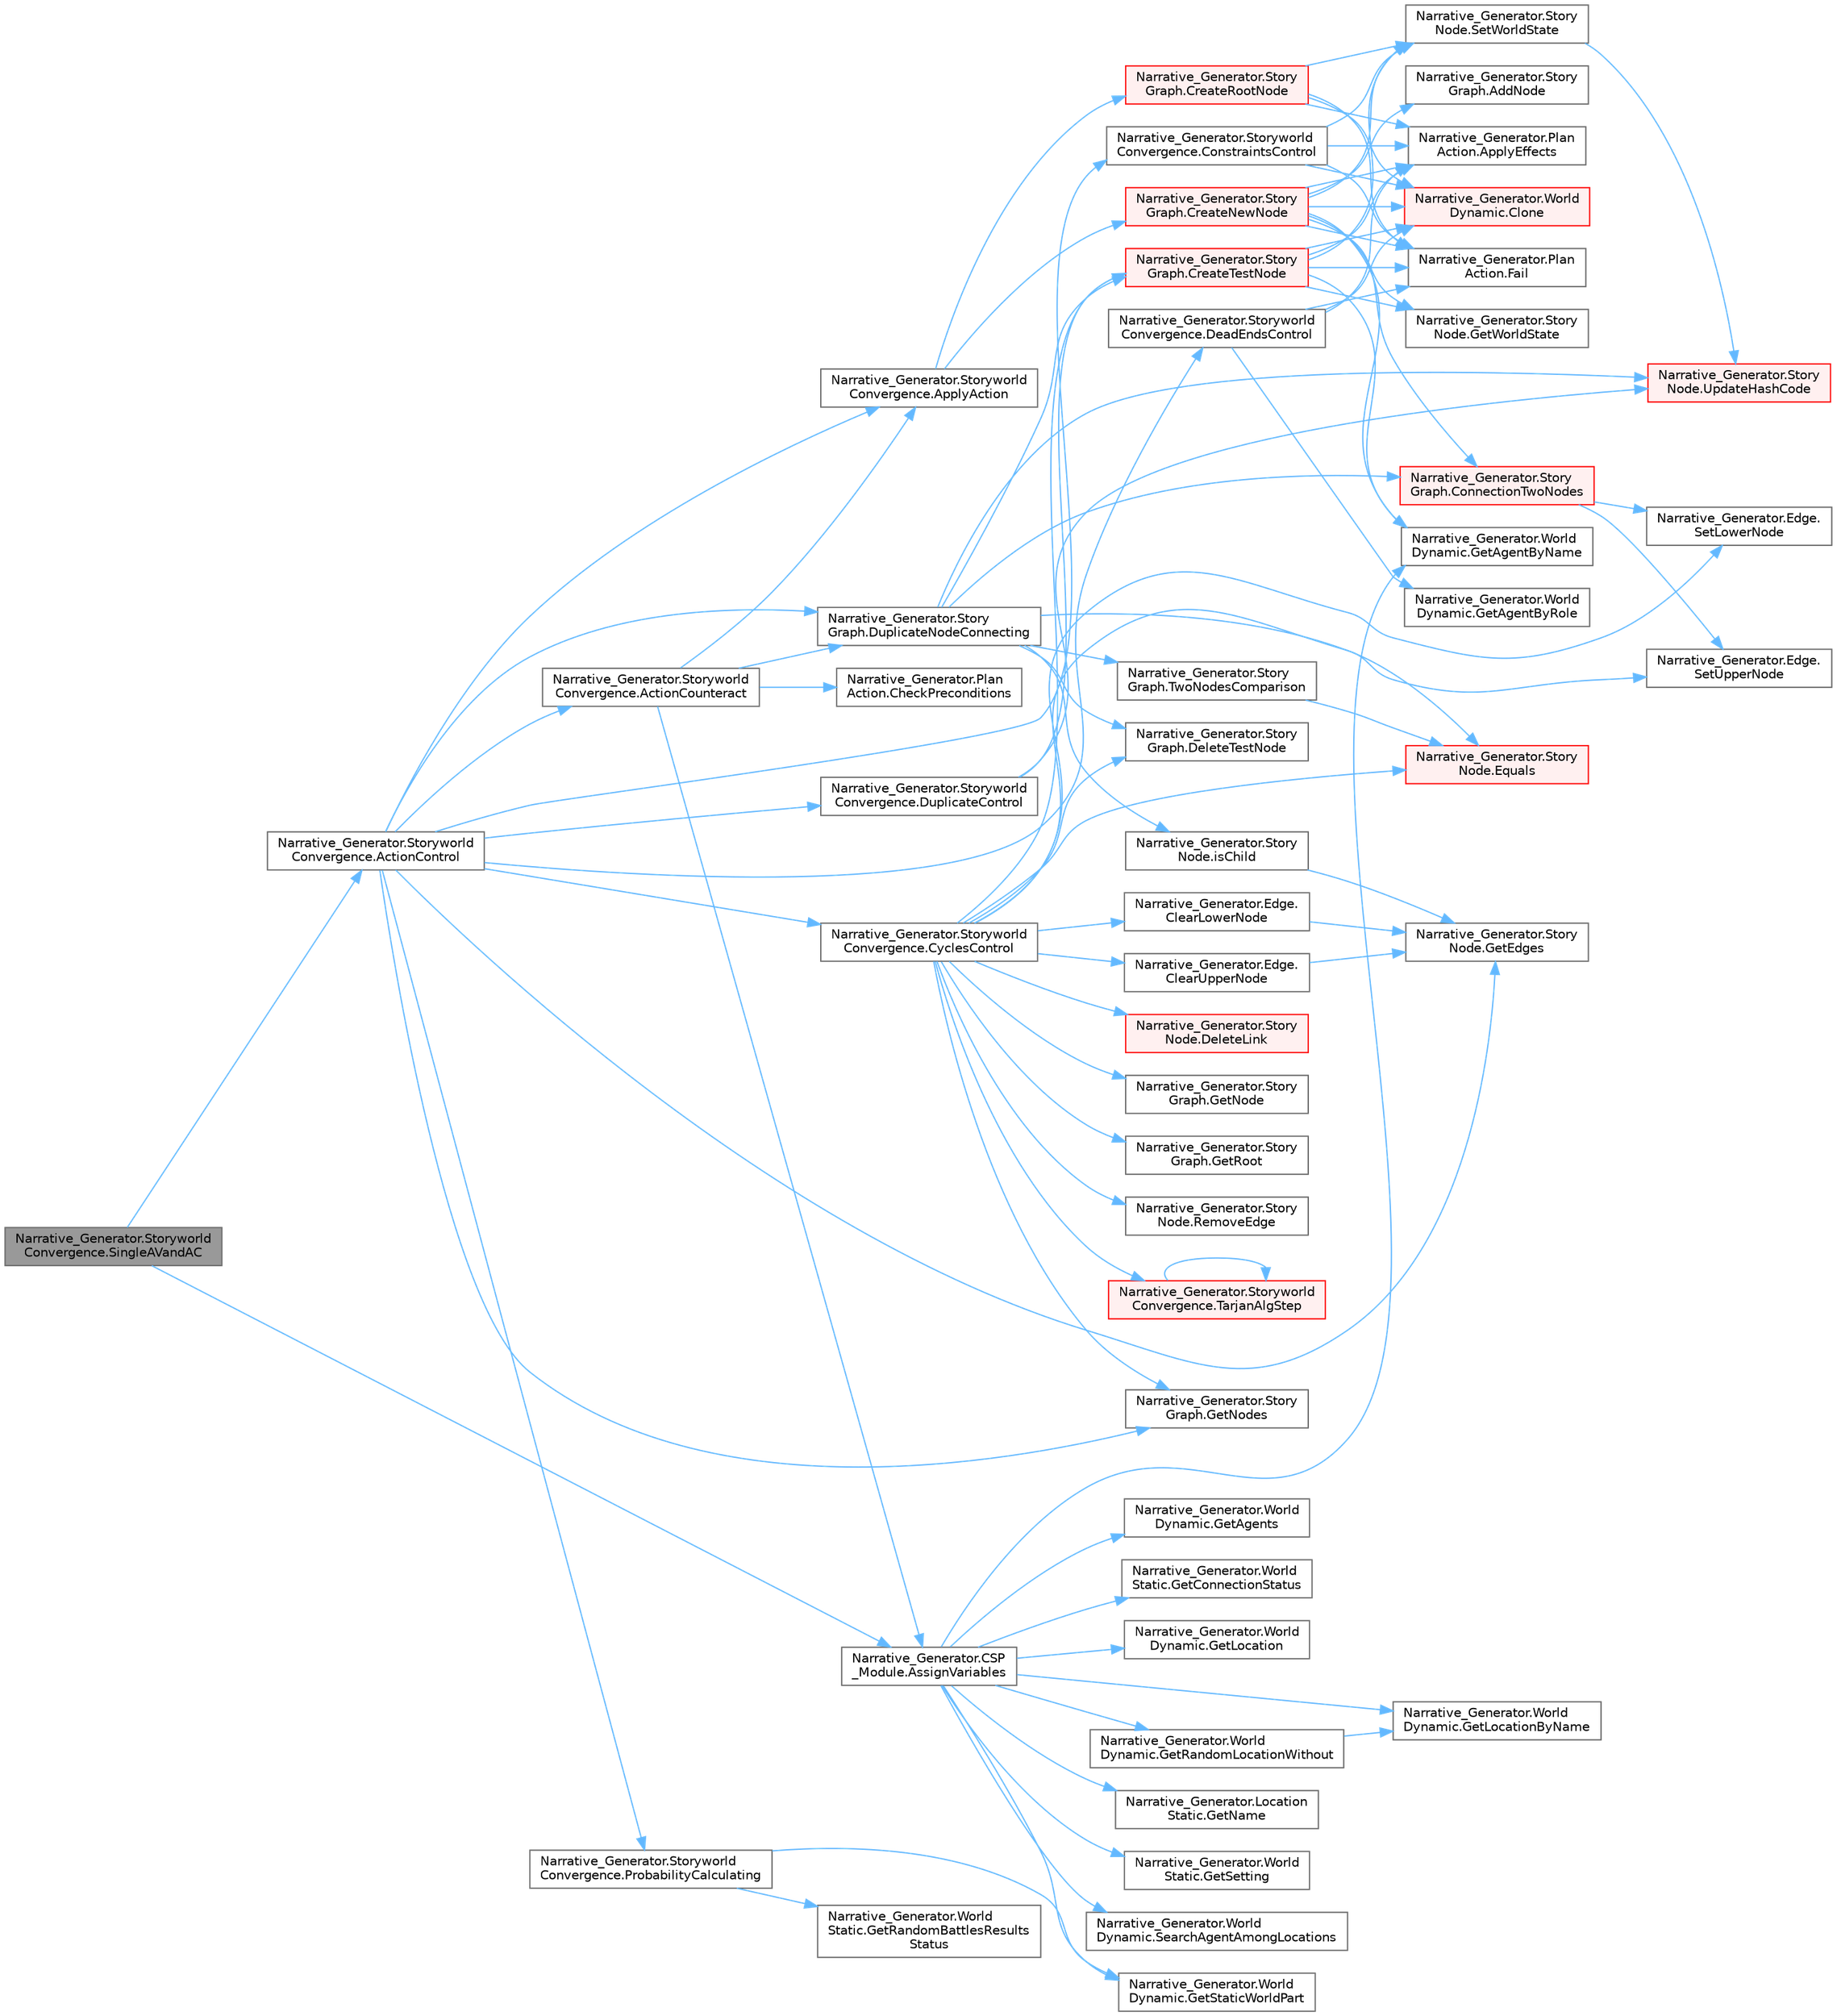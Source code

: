 digraph "Narrative_Generator.StoryworldConvergence.SingleAVandAC"
{
 // LATEX_PDF_SIZE
  bgcolor="transparent";
  edge [fontname=Helvetica,fontsize=10,labelfontname=Helvetica,labelfontsize=10];
  node [fontname=Helvetica,fontsize=10,shape=box,height=0.2,width=0.4];
  rankdir="LR";
  Node1 [label="Narrative_Generator.Storyworld\lConvergence.SingleAVandAC",height=0.2,width=0.4,color="gray40", fillcolor="grey60", style="filled", fontcolor="black",tooltip="A method that assigns variables (parameters) and checks the constraints of one specific action."];
  Node1 -> Node2 [color="steelblue1",style="solid"];
  Node2 [label="Narrative_Generator.Storyworld\lConvergence.ActionControl",height=0.2,width=0.4,color="grey40", fillcolor="white", style="filled",URL="$class_narrative___generator_1_1_storyworld_convergence.html#ab63aeb27180c660c584261acd9e7051d",tooltip="Checking the action for violation of the established constraints and the reachability of the goal sta..."];
  Node2 -> Node3 [color="steelblue1",style="solid"];
  Node3 [label="Narrative_Generator.Storyworld\lConvergence.ActionCounteract",height=0.2,width=0.4,color="grey40", fillcolor="white", style="filled",URL="$class_narrative___generator_1_1_storyworld_convergence.html#add86637023cb151bb7e6ec3483cd500a",tooltip="A method that implements the system's response to an action that should not be applied."];
  Node3 -> Node4 [color="steelblue1",style="solid"];
  Node4 [label="Narrative_Generator.Storyworld\lConvergence.ApplyAction",height=0.2,width=0.4,color="grey40", fillcolor="white", style="filled",URL="$class_narrative___generator_1_1_storyworld_convergence.html#a445039b4f3958e2e00953e09ed37bde9",tooltip="The probability of success of the action is calculated, and if successful, it is applied."];
  Node4 -> Node5 [color="steelblue1",style="solid"];
  Node5 [label="Narrative_Generator.Story\lGraph.CreateNewNode",height=0.2,width=0.4,color="red", fillcolor="#FFF0F0", style="filled",URL="$class_narrative___generator_1_1_story_graph.html#a7e65058643b6db885dcb604cb6b8896b",tooltip="Create a new node for the storygraph and inserts it."];
  Node5 -> Node6 [color="steelblue1",style="solid"];
  Node6 [label="Narrative_Generator.Story\lGraph.AddNode",height=0.2,width=0.4,color="grey40", fillcolor="white", style="filled",URL="$class_narrative___generator_1_1_story_graph.html#ae385d927dff633e65abe67aac889ad68",tooltip="Adds a node to the list of nodes in the story graph."];
  Node5 -> Node7 [color="steelblue1",style="solid"];
  Node7 [label="Narrative_Generator.Plan\lAction.ApplyEffects",height=0.2,width=0.4,color="grey40", fillcolor="white", style="filled",URL="$class_narrative___generator_1_1_plan_action.html#ab063bdf4f0f093c205f424cbe4523943",tooltip="An abstract method for applying changes defined by an action to the current state of the storyworld."];
  Node5 -> Node8 [color="steelblue1",style="solid"];
  Node8 [label="Narrative_Generator.World\lDynamic.Clone",height=0.2,width=0.4,color="red", fillcolor="#FFF0F0", style="filled",URL="$class_narrative___generator_1_1_world_dynamic.html#ab9b01377b7edd3dce12d65b8af313d01",tooltip="Method for cloning an WorldDynamic instance."];
  Node5 -> Node10 [color="steelblue1",style="solid"];
  Node10 [label="Narrative_Generator.Story\lGraph.ConnectionTwoNodes",height=0.2,width=0.4,color="red", fillcolor="#FFF0F0", style="filled",URL="$class_narrative___generator_1_1_story_graph.html#aac30f4c600fea31417ddf8b0243449b0",tooltip="Connects two specified nodes with an edge."];
  Node10 -> Node14 [color="steelblue1",style="solid"];
  Node14 [label="Narrative_Generator.Edge.\lSetLowerNode",height=0.2,width=0.4,color="grey40", fillcolor="white", style="filled",URL="$class_narrative___generator_1_1_edge.html#aea254584cdf3cba13fff7dec93d815d1",tooltip="This method allows assign a node to the bottom vertex of an edge (incoming, later in time)."];
  Node10 -> Node15 [color="steelblue1",style="solid"];
  Node15 [label="Narrative_Generator.Edge.\lSetUpperNode",height=0.2,width=0.4,color="grey40", fillcolor="white", style="filled",URL="$class_narrative___generator_1_1_edge.html#a333fc7e422c6c51818a933d53fcc1f37",tooltip="This method allows assign a node for the top vertex of an edge (outgoing, earlier in time)."];
  Node5 -> Node16 [color="steelblue1",style="solid"];
  Node16 [label="Narrative_Generator.Plan\lAction.Fail",height=0.2,width=0.4,color="grey40", fillcolor="white", style="filled",URL="$class_narrative___generator_1_1_plan_action.html#aeef93553ad0b2818f98f300d071894b8",tooltip="An abstract method for defining behavior if the result of an action fails."];
  Node5 -> Node17 [color="steelblue1",style="solid"];
  Node17 [label="Narrative_Generator.World\lDynamic.GetAgentByName",height=0.2,width=0.4,color="grey40", fillcolor="white", style="filled",URL="$class_narrative___generator_1_1_world_dynamic.html#a9f88b0e9a4ab518930e6041610402747",tooltip="Returns the first founded agent with the specified name."];
  Node5 -> Node18 [color="steelblue1",style="solid"];
  Node18 [label="Narrative_Generator.Story\lNode.GetWorldState",height=0.2,width=0.4,color="grey40", fillcolor="white", style="filled",URL="$class_narrative___generator_1_1_story_node.html#ab3e318148d1f96d599db8611347b42fb",tooltip="Returns the storyworld state stored by the node."];
  Node5 -> Node22 [color="steelblue1",style="solid"];
  Node22 [label="Narrative_Generator.Story\lNode.SetWorldState",height=0.2,width=0.4,color="grey40", fillcolor="white", style="filled",URL="$class_narrative___generator_1_1_story_node.html#afb0ce5994eb99b882177822a904566fa",tooltip="Sets the storyworld state stored by the node."];
  Node22 -> Node23 [color="steelblue1",style="solid"];
  Node23 [label="Narrative_Generator.Story\lNode.UpdateHashCode",height=0.2,width=0.4,color="red", fillcolor="#FFF0F0", style="filled",URL="$class_narrative___generator_1_1_story_node.html#a832d4cb2c049b8a65cc276ad4c504152",tooltip="Updates (refresh) the current hash code value."];
  Node4 -> Node29 [color="steelblue1",style="solid"];
  Node29 [label="Narrative_Generator.Story\lGraph.CreateRootNode",height=0.2,width=0.4,color="red", fillcolor="#FFF0F0", style="filled",URL="$class_narrative___generator_1_1_story_graph.html#af3ad0fe65d505e09b93224d002358a36",tooltip="Create a root node for the storygraph and inserts it."];
  Node29 -> Node7 [color="steelblue1",style="solid"];
  Node29 -> Node8 [color="steelblue1",style="solid"];
  Node29 -> Node16 [color="steelblue1",style="solid"];
  Node29 -> Node22 [color="steelblue1",style="solid"];
  Node3 -> Node30 [color="steelblue1",style="solid"];
  Node30 [label="Narrative_Generator.CSP\l_Module.AssignVariables",height=0.2,width=0.4,color="grey40", fillcolor="white", style="filled",URL="$class_narrative___generator_1_1_c_s_p___module.html#a004316ef422555e62376b259b9fc8e1d",tooltip="A method that assigns parameters to an action."];
  Node30 -> Node17 [color="steelblue1",style="solid"];
  Node30 -> Node31 [color="steelblue1",style="solid"];
  Node31 [label="Narrative_Generator.World\lDynamic.GetAgents",height=0.2,width=0.4,color="grey40", fillcolor="white", style="filled",URL="$class_narrative___generator_1_1_world_dynamic.html#a4ab92e373f7498899df96f08e78b83e0",tooltip="Returns a list of all agents."];
  Node30 -> Node32 [color="steelblue1",style="solid"];
  Node32 [label="Narrative_Generator.World\lStatic.GetConnectionStatus",height=0.2,width=0.4,color="grey40", fillcolor="white", style="filled",URL="$class_narrative___generator_1_1_world_static.html#a9065e3f9e575c62cd237a9cf9078ba38",tooltip="Returns information about whether the rule about the presence of paths (connections) between location..."];
  Node30 -> Node33 [color="steelblue1",style="solid"];
  Node33 [label="Narrative_Generator.World\lDynamic.GetLocation",height=0.2,width=0.4,color="grey40", fillcolor="white", style="filled",URL="$class_narrative___generator_1_1_world_dynamic.html#a08a6971e9e037b7bc26cb07ed4bc7a4f",tooltip="Returns a location from the list of locations if the key (the static part of the location state) matc..."];
  Node30 -> Node34 [color="steelblue1",style="solid"];
  Node34 [label="Narrative_Generator.World\lDynamic.GetLocationByName",height=0.2,width=0.4,color="grey40", fillcolor="white", style="filled",URL="$class_narrative___generator_1_1_world_dynamic.html#a43619eb102a56e16a22a5aa5d5b7c1b0",tooltip="Returns a location from the list of locations if the specified name matches the name of the location."];
  Node30 -> Node35 [color="steelblue1",style="solid"];
  Node35 [label="Narrative_Generator.Location\lStatic.GetName",height=0.2,width=0.4,color="grey40", fillcolor="white", style="filled",URL="$class_narrative___generator_1_1_location_static.html#a3a196080501e30adb03f127eba710d47",tooltip="Method that returns the name of the location."];
  Node30 -> Node36 [color="steelblue1",style="solid"];
  Node36 [label="Narrative_Generator.World\lDynamic.GetRandomLocationWithout",height=0.2,width=0.4,color="grey40", fillcolor="white", style="filled",URL="$class_narrative___generator_1_1_world_dynamic.html#a3d555bba82cd7d78d3656e0ca2d9cd10",tooltip="A method that returns a random location, excluding the specified one."];
  Node36 -> Node34 [color="steelblue1",style="solid"];
  Node30 -> Node37 [color="steelblue1",style="solid"];
  Node37 [label="Narrative_Generator.World\lStatic.GetSetting",height=0.2,width=0.4,color="grey40", fillcolor="white", style="filled",URL="$class_narrative___generator_1_1_world_static.html#ad19d52cc2e6443e1d79d6edbd5eef9ea",tooltip="Returns information about the current setting."];
  Node30 -> Node38 [color="steelblue1",style="solid"];
  Node38 [label="Narrative_Generator.World\lDynamic.GetStaticWorldPart",height=0.2,width=0.4,color="grey40", fillcolor="white", style="filled",URL="$class_narrative___generator_1_1_world_dynamic.html#af84d5b47653c246de39ebfa7b791826a",tooltip="Returns a component with the static part of the state of this storyworld."];
  Node30 -> Node39 [color="steelblue1",style="solid"];
  Node39 [label="Narrative_Generator.World\lDynamic.SearchAgentAmongLocations",height=0.2,width=0.4,color="grey40", fillcolor="white", style="filled",URL="$class_narrative___generator_1_1_world_dynamic.html#afa3a27662c29eaa346633550fc179392",tooltip="Returns the static part (name) of the location where the searched agent is located."];
  Node3 -> Node40 [color="steelblue1",style="solid"];
  Node40 [label="Narrative_Generator.Plan\lAction.CheckPreconditions",height=0.2,width=0.4,color="grey40", fillcolor="white", style="filled",URL="$class_narrative___generator_1_1_plan_action.html#ae3d98713bc16f7aece503c8775216a26",tooltip="An abstract method that determines the fulfillment of the preconditions necessary to perform an actio..."];
  Node3 -> Node41 [color="steelblue1",style="solid"];
  Node41 [label="Narrative_Generator.Story\lGraph.DuplicateNodeConnecting",height=0.2,width=0.4,color="grey40", fillcolor="white", style="filled",URL="$class_narrative___generator_1_1_story_graph.html#a3caa66943f727fc97c6a8d255f8a0db9",tooltip="Connects two nodes if both already exist and are in the graph."];
  Node41 -> Node10 [color="steelblue1",style="solid"];
  Node41 -> Node42 [color="steelblue1",style="solid"];
  Node42 [label="Narrative_Generator.Story\lGraph.CreateTestNode",height=0.2,width=0.4,color="red", fillcolor="#FFF0F0", style="filled",URL="$class_narrative___generator_1_1_story_graph.html#aff8960e72e0b1ecad9ca63c25517c5dc",tooltip="This method creates a node with the specified parameters, which will then be deleted."];
  Node42 -> Node7 [color="steelblue1",style="solid"];
  Node42 -> Node8 [color="steelblue1",style="solid"];
  Node42 -> Node16 [color="steelblue1",style="solid"];
  Node42 -> Node17 [color="steelblue1",style="solid"];
  Node42 -> Node18 [color="steelblue1",style="solid"];
  Node42 -> Node22 [color="steelblue1",style="solid"];
  Node41 -> Node43 [color="steelblue1",style="solid"];
  Node43 [label="Narrative_Generator.Story\lGraph.DeleteTestNode",height=0.2,width=0.4,color="grey40", fillcolor="white", style="filled",URL="$class_narrative___generator_1_1_story_graph.html#aebc30a1856a4cb1bef800b49ef27730c",tooltip="Delete the specified test node."];
  Node41 -> Node44 [color="steelblue1",style="solid"];
  Node44 [label="Narrative_Generator.Story\lNode.Equals",height=0.2,width=0.4,color="red", fillcolor="#FFF0F0", style="filled",URL="$class_narrative___generator_1_1_story_node.html#a0b05d9dcfa6423f4247cceba1ad62eef",tooltip="Method for comparing two StoryNode instance."];
  Node41 -> Node48 [color="steelblue1",style="solid"];
  Node48 [label="Narrative_Generator.Story\lNode.isChild",height=0.2,width=0.4,color="grey40", fillcolor="white", style="filled",URL="$class_narrative___generator_1_1_story_node.html#adf447335ba1946ef22e58f359c098a66",tooltip="Checks if this node is a child of the specified node."];
  Node48 -> Node49 [color="steelblue1",style="solid"];
  Node49 [label="Narrative_Generator.Story\lNode.GetEdges",height=0.2,width=0.4,color="grey40", fillcolor="white", style="filled",URL="$class_narrative___generator_1_1_story_node.html#a546432f24cda5eb8081df4866c781feb",tooltip="Returns a list of all edges connected to the this node."];
  Node41 -> Node50 [color="steelblue1",style="solid"];
  Node50 [label="Narrative_Generator.Story\lGraph.TwoNodesComparison",height=0.2,width=0.4,color="grey40", fillcolor="white", style="filled",URL="$class_narrative___generator_1_1_story_graph.html#abfe67f4625eff5dfe462e905ffa23f47",tooltip="Method for comparing two nodes with each other."];
  Node50 -> Node44 [color="steelblue1",style="solid"];
  Node41 -> Node23 [color="steelblue1",style="solid"];
  Node2 -> Node4 [color="steelblue1",style="solid"];
  Node2 -> Node51 [color="steelblue1",style="solid"];
  Node51 [label="Narrative_Generator.Storyworld\lConvergence.ConstraintsControl",height=0.2,width=0.4,color="grey40", fillcolor="white", style="filled",URL="$class_narrative___generator_1_1_storyworld_convergence.html#a65a8ae1ebd5745f372f8aec0fc879066",tooltip="Checking whether the application of an action would violate the established constraints."];
  Node51 -> Node7 [color="steelblue1",style="solid"];
  Node51 -> Node8 [color="steelblue1",style="solid"];
  Node51 -> Node16 [color="steelblue1",style="solid"];
  Node51 -> Node22 [color="steelblue1",style="solid"];
  Node2 -> Node52 [color="steelblue1",style="solid"];
  Node52 [label="Narrative_Generator.Storyworld\lConvergence.CyclesControl",height=0.2,width=0.4,color="grey40", fillcolor="white", style="filled",URL="$class_narrative___generator_1_1_storyworld_convergence.html#a8b24e6d35f950febee35af944abef896",tooltip="A method that checks whether the effects of the action under test will cause cycles in the graph."];
  Node52 -> Node53 [color="steelblue1",style="solid"];
  Node53 [label="Narrative_Generator.Edge.\lClearLowerNode",height=0.2,width=0.4,color="grey40", fillcolor="white", style="filled",URL="$class_narrative___generator_1_1_edge.html#abe257059d754af7ce9b85e25c8de6c8c",tooltip="This method clears the bottom vertex of an edge from a connected node."];
  Node53 -> Node49 [color="steelblue1",style="solid"];
  Node52 -> Node54 [color="steelblue1",style="solid"];
  Node54 [label="Narrative_Generator.Edge.\lClearUpperNode",height=0.2,width=0.4,color="grey40", fillcolor="white", style="filled",URL="$class_narrative___generator_1_1_edge.html#ac4df3c6f37a68162ce9f1feaf7aed164",tooltip="This method clears the top vertex of an edge from a connected node."];
  Node54 -> Node49 [color="steelblue1",style="solid"];
  Node52 -> Node42 [color="steelblue1",style="solid"];
  Node52 -> Node55 [color="steelblue1",style="solid"];
  Node55 [label="Narrative_Generator.Story\lNode.DeleteLink",height=0.2,width=0.4,color="red", fillcolor="#FFF0F0", style="filled",URL="$class_narrative___generator_1_1_story_node.html#add2f3d956c15eba37d8024ae708bb86f",tooltip="If the specified node is among the list of nodes linked with this node, then the link will be deleted..."];
  Node52 -> Node43 [color="steelblue1",style="solid"];
  Node52 -> Node44 [color="steelblue1",style="solid"];
  Node52 -> Node57 [color="steelblue1",style="solid"];
  Node57 [label="Narrative_Generator.Story\lGraph.GetNode",height=0.2,width=0.4,color="grey40", fillcolor="white", style="filled",URL="$class_narrative___generator_1_1_story_graph.html#aa2c2f7846cf71a52d3f669407a12d1c4",tooltip="Returns the specified node from the storygraph."];
  Node52 -> Node58 [color="steelblue1",style="solid"];
  Node58 [label="Narrative_Generator.Story\lGraph.GetNodes",height=0.2,width=0.4,color="grey40", fillcolor="white", style="filled",URL="$class_narrative___generator_1_1_story_graph.html#a87cf32c4d674ebd68744e77652666b57",tooltip="Returns a list of nodes in the storygraph."];
  Node52 -> Node59 [color="steelblue1",style="solid"];
  Node59 [label="Narrative_Generator.Story\lGraph.GetRoot",height=0.2,width=0.4,color="grey40", fillcolor="white", style="filled",URL="$class_narrative___generator_1_1_story_graph.html#a3100813aee5d85fa50becce42ddf5e8e",tooltip="Returns the root node of the storygraph."];
  Node52 -> Node60 [color="steelblue1",style="solid"];
  Node60 [label="Narrative_Generator.Story\lNode.RemoveEdge",height=0.2,width=0.4,color="grey40", fillcolor="white", style="filled",URL="$class_narrative___generator_1_1_story_node.html#a92e61e0d5774d9f75f2812c89540a2ad",tooltip="Removes the specified edge from the list of all edges connected to the this node."];
  Node52 -> Node14 [color="steelblue1",style="solid"];
  Node52 -> Node15 [color="steelblue1",style="solid"];
  Node52 -> Node61 [color="steelblue1",style="solid"];
  Node61 [label="Narrative_Generator.Storyworld\lConvergence.TarjanAlgStep",height=0.2,width=0.4,color="red", fillcolor="#FFF0F0", style="filled",URL="$class_narrative___generator_1_1_storyworld_convergence.html#afd7eff6c34ea2d8177b40b45ed9efb10",tooltip="A method that implements an algorithm that checks for the presence of a cycle in a graph."];
  Node61 -> Node61 [color="steelblue1",style="solid"];
  Node2 -> Node63 [color="steelblue1",style="solid"];
  Node63 [label="Narrative_Generator.Storyworld\lConvergence.DeadEndsControl",height=0.2,width=0.4,color="grey40", fillcolor="white", style="filled",URL="$class_narrative___generator_1_1_storyworld_convergence.html#ab2470de3ef2f8ecb825831da3a80b68d",tooltip="A method that checks whether the effects of the action under test will result in a dead end in the gr..."];
  Node63 -> Node7 [color="steelblue1",style="solid"];
  Node63 -> Node8 [color="steelblue1",style="solid"];
  Node63 -> Node16 [color="steelblue1",style="solid"];
  Node63 -> Node64 [color="steelblue1",style="solid"];
  Node64 [label="Narrative_Generator.World\lDynamic.GetAgentByRole",height=0.2,width=0.4,color="grey40", fillcolor="white", style="filled",URL="$class_narrative___generator_1_1_world_dynamic.html#a0514a97e9b85397137dd80125581cf61",tooltip="Returns the first founded agent with the specified role."];
  Node2 -> Node65 [color="steelblue1",style="solid"];
  Node65 [label="Narrative_Generator.Storyworld\lConvergence.DuplicateControl",height=0.2,width=0.4,color="grey40", fillcolor="white", style="filled",URL="$class_narrative___generator_1_1_storyworld_convergence.html#a9fd047254836b0bec4a91f9cd06c9683",tooltip="A method that checks whether the effects of the checked action will lead to the creation of a node th..."];
  Node65 -> Node42 [color="steelblue1",style="solid"];
  Node65 -> Node23 [color="steelblue1",style="solid"];
  Node2 -> Node41 [color="steelblue1",style="solid"];
  Node2 -> Node49 [color="steelblue1",style="solid"];
  Node2 -> Node58 [color="steelblue1",style="solid"];
  Node2 -> Node66 [color="steelblue1",style="solid"];
  Node66 [label="Narrative_Generator.Storyworld\lConvergence.ProbabilityCalculating",height=0.2,width=0.4,color="grey40", fillcolor="white", style="filled",URL="$class_narrative___generator_1_1_storyworld_convergence.html#a0fbb8997af07668c9a8962276c53ab92",tooltip="Calculation of the probability of success of the action."];
  Node66 -> Node67 [color="steelblue1",style="solid"];
  Node67 [label="Narrative_Generator.World\lStatic.GetRandomBattlesResults\lStatus",height=0.2,width=0.4,color="grey40", fillcolor="white", style="filled",URL="$class_narrative___generator_1_1_world_static.html#a039920810c5811c6fbb78a49306d7c12",tooltip="Returns information about whether the rule about random battle results is enabled or not."];
  Node66 -> Node38 [color="steelblue1",style="solid"];
  Node1 -> Node30 [color="steelblue1",style="solid"];
}
